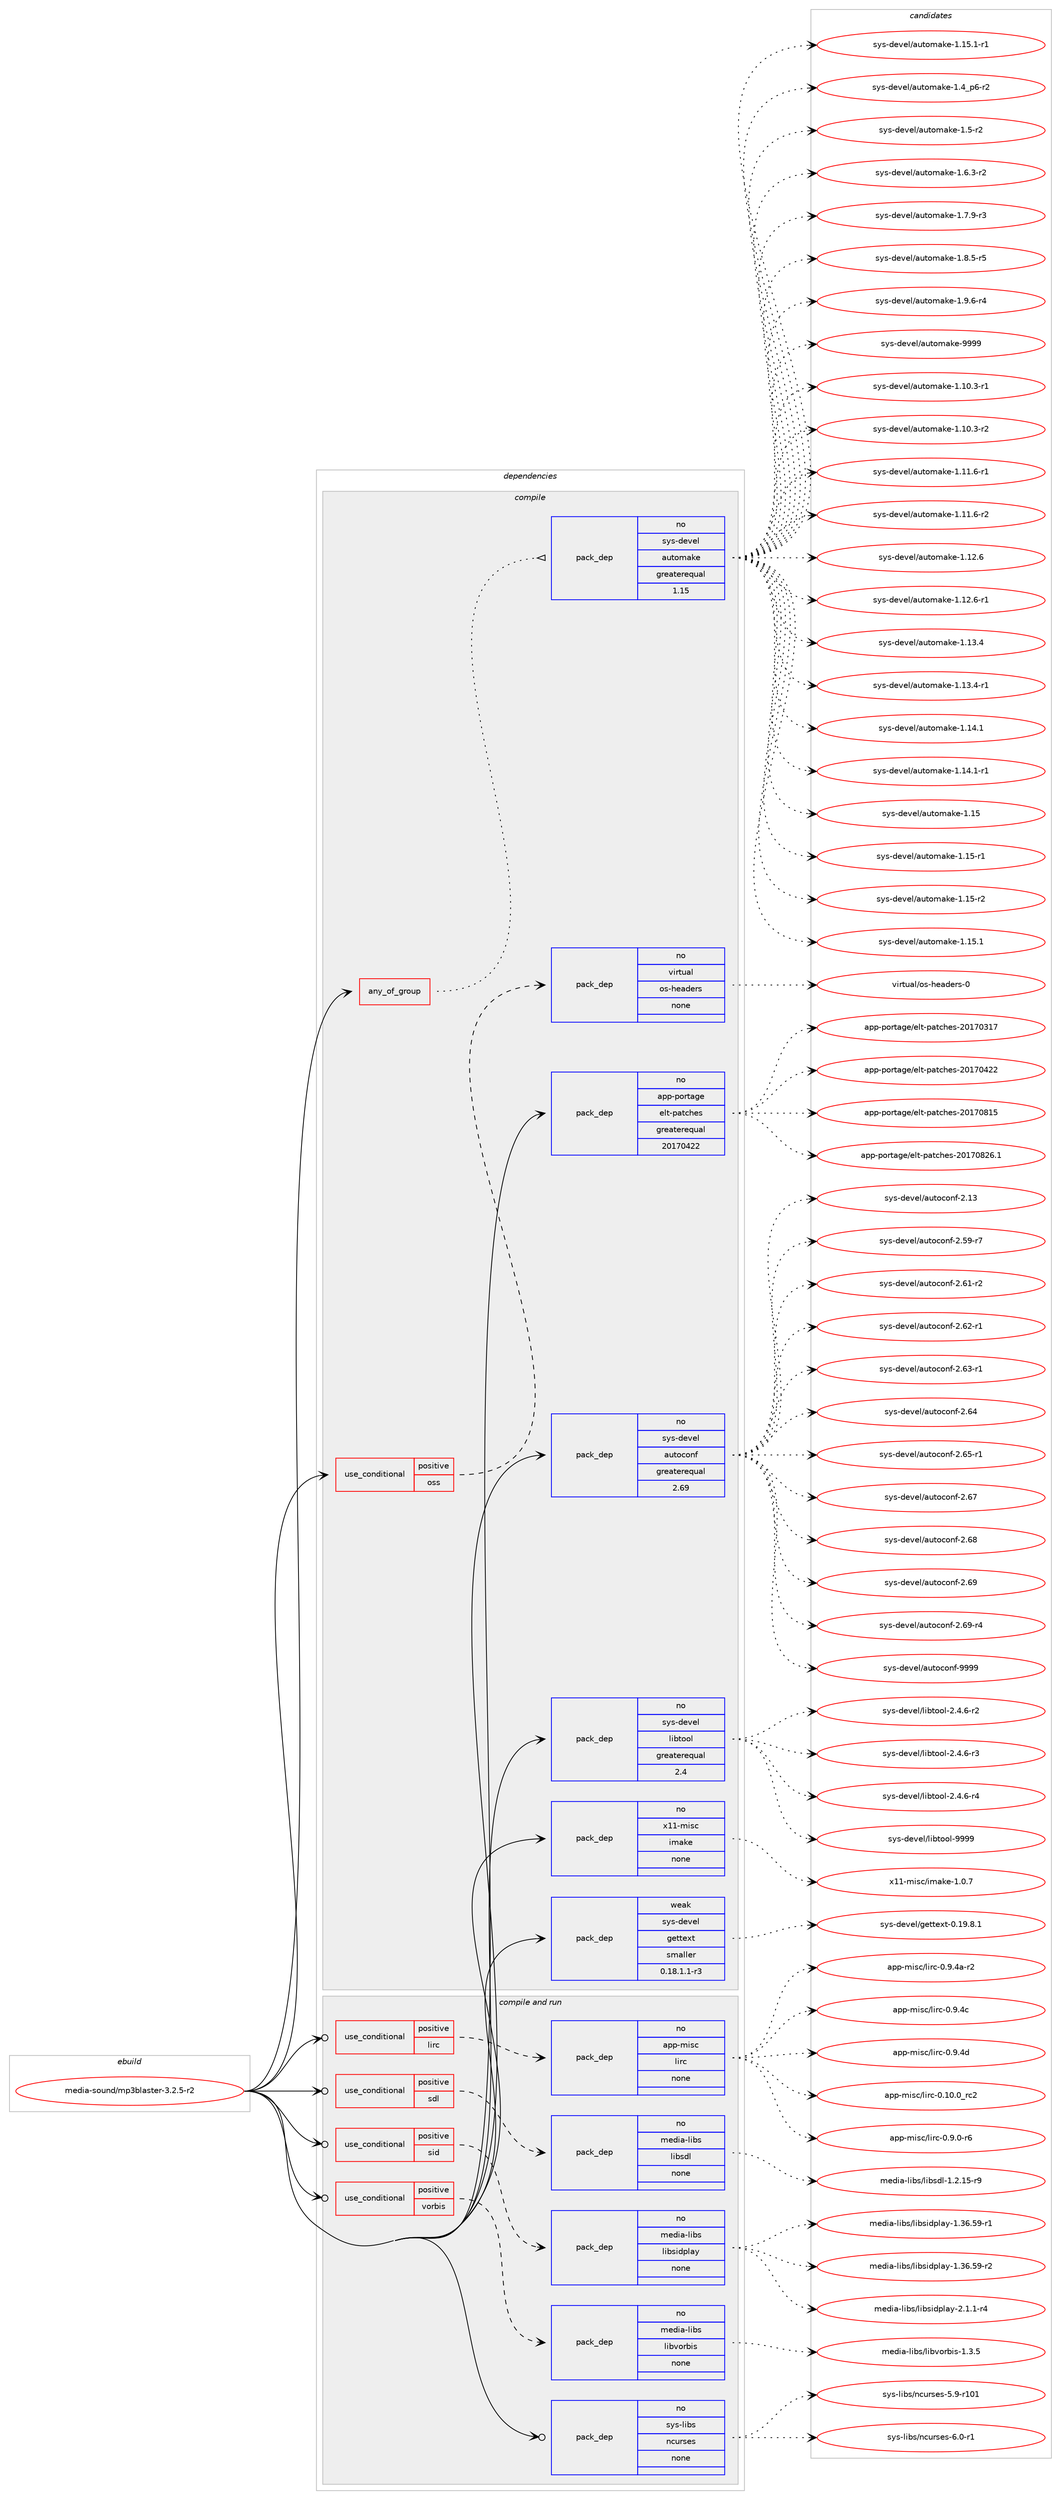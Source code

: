 digraph prolog {

# *************
# Graph options
# *************

newrank=true;
concentrate=true;
compound=true;
graph [rankdir=LR,fontname=Helvetica,fontsize=10,ranksep=1.5];#, ranksep=2.5, nodesep=0.2];
edge  [arrowhead=vee];
node  [fontname=Helvetica,fontsize=10];

# **********
# The ebuild
# **********

subgraph cluster_leftcol {
color=gray;
rank=same;
label=<<i>ebuild</i>>;
id [label="media-sound/mp3blaster-3.2.5-r2", color=red, width=4, href="../media-sound/mp3blaster-3.2.5-r2.svg"];
}

# ****************
# The dependencies
# ****************

subgraph cluster_midcol {
color=gray;
label=<<i>dependencies</i>>;
subgraph cluster_compile {
fillcolor="#eeeeee";
style=filled;
label=<<i>compile</i>>;
subgraph any6002 {
dependency382831 [label=<<TABLE BORDER="0" CELLBORDER="1" CELLSPACING="0" CELLPADDING="4"><TR><TD CELLPADDING="10">any_of_group</TD></TR></TABLE>>, shape=none, color=red];subgraph pack282888 {
dependency382832 [label=<<TABLE BORDER="0" CELLBORDER="1" CELLSPACING="0" CELLPADDING="4" WIDTH="220"><TR><TD ROWSPAN="6" CELLPADDING="30">pack_dep</TD></TR><TR><TD WIDTH="110">no</TD></TR><TR><TD>sys-devel</TD></TR><TR><TD>automake</TD></TR><TR><TD>greaterequal</TD></TR><TR><TD>1.15</TD></TR></TABLE>>, shape=none, color=blue];
}
dependency382831:e -> dependency382832:w [weight=20,style="dotted",arrowhead="oinv"];
}
id:e -> dependency382831:w [weight=20,style="solid",arrowhead="vee"];
subgraph cond93780 {
dependency382833 [label=<<TABLE BORDER="0" CELLBORDER="1" CELLSPACING="0" CELLPADDING="4"><TR><TD ROWSPAN="3" CELLPADDING="10">use_conditional</TD></TR><TR><TD>positive</TD></TR><TR><TD>oss</TD></TR></TABLE>>, shape=none, color=red];
subgraph pack282889 {
dependency382834 [label=<<TABLE BORDER="0" CELLBORDER="1" CELLSPACING="0" CELLPADDING="4" WIDTH="220"><TR><TD ROWSPAN="6" CELLPADDING="30">pack_dep</TD></TR><TR><TD WIDTH="110">no</TD></TR><TR><TD>virtual</TD></TR><TR><TD>os-headers</TD></TR><TR><TD>none</TD></TR><TR><TD></TD></TR></TABLE>>, shape=none, color=blue];
}
dependency382833:e -> dependency382834:w [weight=20,style="dashed",arrowhead="vee"];
}
id:e -> dependency382833:w [weight=20,style="solid",arrowhead="vee"];
subgraph pack282890 {
dependency382835 [label=<<TABLE BORDER="0" CELLBORDER="1" CELLSPACING="0" CELLPADDING="4" WIDTH="220"><TR><TD ROWSPAN="6" CELLPADDING="30">pack_dep</TD></TR><TR><TD WIDTH="110">no</TD></TR><TR><TD>app-portage</TD></TR><TR><TD>elt-patches</TD></TR><TR><TD>greaterequal</TD></TR><TR><TD>20170422</TD></TR></TABLE>>, shape=none, color=blue];
}
id:e -> dependency382835:w [weight=20,style="solid",arrowhead="vee"];
subgraph pack282891 {
dependency382836 [label=<<TABLE BORDER="0" CELLBORDER="1" CELLSPACING="0" CELLPADDING="4" WIDTH="220"><TR><TD ROWSPAN="6" CELLPADDING="30">pack_dep</TD></TR><TR><TD WIDTH="110">no</TD></TR><TR><TD>sys-devel</TD></TR><TR><TD>autoconf</TD></TR><TR><TD>greaterequal</TD></TR><TR><TD>2.69</TD></TR></TABLE>>, shape=none, color=blue];
}
id:e -> dependency382836:w [weight=20,style="solid",arrowhead="vee"];
subgraph pack282892 {
dependency382837 [label=<<TABLE BORDER="0" CELLBORDER="1" CELLSPACING="0" CELLPADDING="4" WIDTH="220"><TR><TD ROWSPAN="6" CELLPADDING="30">pack_dep</TD></TR><TR><TD WIDTH="110">no</TD></TR><TR><TD>sys-devel</TD></TR><TR><TD>libtool</TD></TR><TR><TD>greaterequal</TD></TR><TR><TD>2.4</TD></TR></TABLE>>, shape=none, color=blue];
}
id:e -> dependency382837:w [weight=20,style="solid",arrowhead="vee"];
subgraph pack282893 {
dependency382838 [label=<<TABLE BORDER="0" CELLBORDER="1" CELLSPACING="0" CELLPADDING="4" WIDTH="220"><TR><TD ROWSPAN="6" CELLPADDING="30">pack_dep</TD></TR><TR><TD WIDTH="110">no</TD></TR><TR><TD>x11-misc</TD></TR><TR><TD>imake</TD></TR><TR><TD>none</TD></TR><TR><TD></TD></TR></TABLE>>, shape=none, color=blue];
}
id:e -> dependency382838:w [weight=20,style="solid",arrowhead="vee"];
subgraph pack282894 {
dependency382839 [label=<<TABLE BORDER="0" CELLBORDER="1" CELLSPACING="0" CELLPADDING="4" WIDTH="220"><TR><TD ROWSPAN="6" CELLPADDING="30">pack_dep</TD></TR><TR><TD WIDTH="110">weak</TD></TR><TR><TD>sys-devel</TD></TR><TR><TD>gettext</TD></TR><TR><TD>smaller</TD></TR><TR><TD>0.18.1.1-r3</TD></TR></TABLE>>, shape=none, color=blue];
}
id:e -> dependency382839:w [weight=20,style="solid",arrowhead="vee"];
}
subgraph cluster_compileandrun {
fillcolor="#eeeeee";
style=filled;
label=<<i>compile and run</i>>;
subgraph cond93781 {
dependency382840 [label=<<TABLE BORDER="0" CELLBORDER="1" CELLSPACING="0" CELLPADDING="4"><TR><TD ROWSPAN="3" CELLPADDING="10">use_conditional</TD></TR><TR><TD>positive</TD></TR><TR><TD>lirc</TD></TR></TABLE>>, shape=none, color=red];
subgraph pack282895 {
dependency382841 [label=<<TABLE BORDER="0" CELLBORDER="1" CELLSPACING="0" CELLPADDING="4" WIDTH="220"><TR><TD ROWSPAN="6" CELLPADDING="30">pack_dep</TD></TR><TR><TD WIDTH="110">no</TD></TR><TR><TD>app-misc</TD></TR><TR><TD>lirc</TD></TR><TR><TD>none</TD></TR><TR><TD></TD></TR></TABLE>>, shape=none, color=blue];
}
dependency382840:e -> dependency382841:w [weight=20,style="dashed",arrowhead="vee"];
}
id:e -> dependency382840:w [weight=20,style="solid",arrowhead="odotvee"];
subgraph cond93782 {
dependency382842 [label=<<TABLE BORDER="0" CELLBORDER="1" CELLSPACING="0" CELLPADDING="4"><TR><TD ROWSPAN="3" CELLPADDING="10">use_conditional</TD></TR><TR><TD>positive</TD></TR><TR><TD>sdl</TD></TR></TABLE>>, shape=none, color=red];
subgraph pack282896 {
dependency382843 [label=<<TABLE BORDER="0" CELLBORDER="1" CELLSPACING="0" CELLPADDING="4" WIDTH="220"><TR><TD ROWSPAN="6" CELLPADDING="30">pack_dep</TD></TR><TR><TD WIDTH="110">no</TD></TR><TR><TD>media-libs</TD></TR><TR><TD>libsdl</TD></TR><TR><TD>none</TD></TR><TR><TD></TD></TR></TABLE>>, shape=none, color=blue];
}
dependency382842:e -> dependency382843:w [weight=20,style="dashed",arrowhead="vee"];
}
id:e -> dependency382842:w [weight=20,style="solid",arrowhead="odotvee"];
subgraph cond93783 {
dependency382844 [label=<<TABLE BORDER="0" CELLBORDER="1" CELLSPACING="0" CELLPADDING="4"><TR><TD ROWSPAN="3" CELLPADDING="10">use_conditional</TD></TR><TR><TD>positive</TD></TR><TR><TD>sid</TD></TR></TABLE>>, shape=none, color=red];
subgraph pack282897 {
dependency382845 [label=<<TABLE BORDER="0" CELLBORDER="1" CELLSPACING="0" CELLPADDING="4" WIDTH="220"><TR><TD ROWSPAN="6" CELLPADDING="30">pack_dep</TD></TR><TR><TD WIDTH="110">no</TD></TR><TR><TD>media-libs</TD></TR><TR><TD>libsidplay</TD></TR><TR><TD>none</TD></TR><TR><TD></TD></TR></TABLE>>, shape=none, color=blue];
}
dependency382844:e -> dependency382845:w [weight=20,style="dashed",arrowhead="vee"];
}
id:e -> dependency382844:w [weight=20,style="solid",arrowhead="odotvee"];
subgraph cond93784 {
dependency382846 [label=<<TABLE BORDER="0" CELLBORDER="1" CELLSPACING="0" CELLPADDING="4"><TR><TD ROWSPAN="3" CELLPADDING="10">use_conditional</TD></TR><TR><TD>positive</TD></TR><TR><TD>vorbis</TD></TR></TABLE>>, shape=none, color=red];
subgraph pack282898 {
dependency382847 [label=<<TABLE BORDER="0" CELLBORDER="1" CELLSPACING="0" CELLPADDING="4" WIDTH="220"><TR><TD ROWSPAN="6" CELLPADDING="30">pack_dep</TD></TR><TR><TD WIDTH="110">no</TD></TR><TR><TD>media-libs</TD></TR><TR><TD>libvorbis</TD></TR><TR><TD>none</TD></TR><TR><TD></TD></TR></TABLE>>, shape=none, color=blue];
}
dependency382846:e -> dependency382847:w [weight=20,style="dashed",arrowhead="vee"];
}
id:e -> dependency382846:w [weight=20,style="solid",arrowhead="odotvee"];
subgraph pack282899 {
dependency382848 [label=<<TABLE BORDER="0" CELLBORDER="1" CELLSPACING="0" CELLPADDING="4" WIDTH="220"><TR><TD ROWSPAN="6" CELLPADDING="30">pack_dep</TD></TR><TR><TD WIDTH="110">no</TD></TR><TR><TD>sys-libs</TD></TR><TR><TD>ncurses</TD></TR><TR><TD>none</TD></TR><TR><TD></TD></TR></TABLE>>, shape=none, color=blue];
}
id:e -> dependency382848:w [weight=20,style="solid",arrowhead="odotvee"];
}
subgraph cluster_run {
fillcolor="#eeeeee";
style=filled;
label=<<i>run</i>>;
}
}

# **************
# The candidates
# **************

subgraph cluster_choices {
rank=same;
color=gray;
label=<<i>candidates</i>>;

subgraph choice282888 {
color=black;
nodesep=1;
choice11512111545100101118101108479711711611110997107101454946494846514511449 [label="sys-devel/automake-1.10.3-r1", color=red, width=4,href="../sys-devel/automake-1.10.3-r1.svg"];
choice11512111545100101118101108479711711611110997107101454946494846514511450 [label="sys-devel/automake-1.10.3-r2", color=red, width=4,href="../sys-devel/automake-1.10.3-r2.svg"];
choice11512111545100101118101108479711711611110997107101454946494946544511449 [label="sys-devel/automake-1.11.6-r1", color=red, width=4,href="../sys-devel/automake-1.11.6-r1.svg"];
choice11512111545100101118101108479711711611110997107101454946494946544511450 [label="sys-devel/automake-1.11.6-r2", color=red, width=4,href="../sys-devel/automake-1.11.6-r2.svg"];
choice1151211154510010111810110847971171161111099710710145494649504654 [label="sys-devel/automake-1.12.6", color=red, width=4,href="../sys-devel/automake-1.12.6.svg"];
choice11512111545100101118101108479711711611110997107101454946495046544511449 [label="sys-devel/automake-1.12.6-r1", color=red, width=4,href="../sys-devel/automake-1.12.6-r1.svg"];
choice1151211154510010111810110847971171161111099710710145494649514652 [label="sys-devel/automake-1.13.4", color=red, width=4,href="../sys-devel/automake-1.13.4.svg"];
choice11512111545100101118101108479711711611110997107101454946495146524511449 [label="sys-devel/automake-1.13.4-r1", color=red, width=4,href="../sys-devel/automake-1.13.4-r1.svg"];
choice1151211154510010111810110847971171161111099710710145494649524649 [label="sys-devel/automake-1.14.1", color=red, width=4,href="../sys-devel/automake-1.14.1.svg"];
choice11512111545100101118101108479711711611110997107101454946495246494511449 [label="sys-devel/automake-1.14.1-r1", color=red, width=4,href="../sys-devel/automake-1.14.1-r1.svg"];
choice115121115451001011181011084797117116111109971071014549464953 [label="sys-devel/automake-1.15", color=red, width=4,href="../sys-devel/automake-1.15.svg"];
choice1151211154510010111810110847971171161111099710710145494649534511449 [label="sys-devel/automake-1.15-r1", color=red, width=4,href="../sys-devel/automake-1.15-r1.svg"];
choice1151211154510010111810110847971171161111099710710145494649534511450 [label="sys-devel/automake-1.15-r2", color=red, width=4,href="../sys-devel/automake-1.15-r2.svg"];
choice1151211154510010111810110847971171161111099710710145494649534649 [label="sys-devel/automake-1.15.1", color=red, width=4,href="../sys-devel/automake-1.15.1.svg"];
choice11512111545100101118101108479711711611110997107101454946495346494511449 [label="sys-devel/automake-1.15.1-r1", color=red, width=4,href="../sys-devel/automake-1.15.1-r1.svg"];
choice115121115451001011181011084797117116111109971071014549465295112544511450 [label="sys-devel/automake-1.4_p6-r2", color=red, width=4,href="../sys-devel/automake-1.4_p6-r2.svg"];
choice11512111545100101118101108479711711611110997107101454946534511450 [label="sys-devel/automake-1.5-r2", color=red, width=4,href="../sys-devel/automake-1.5-r2.svg"];
choice115121115451001011181011084797117116111109971071014549465446514511450 [label="sys-devel/automake-1.6.3-r2", color=red, width=4,href="../sys-devel/automake-1.6.3-r2.svg"];
choice115121115451001011181011084797117116111109971071014549465546574511451 [label="sys-devel/automake-1.7.9-r3", color=red, width=4,href="../sys-devel/automake-1.7.9-r3.svg"];
choice115121115451001011181011084797117116111109971071014549465646534511453 [label="sys-devel/automake-1.8.5-r5", color=red, width=4,href="../sys-devel/automake-1.8.5-r5.svg"];
choice115121115451001011181011084797117116111109971071014549465746544511452 [label="sys-devel/automake-1.9.6-r4", color=red, width=4,href="../sys-devel/automake-1.9.6-r4.svg"];
choice115121115451001011181011084797117116111109971071014557575757 [label="sys-devel/automake-9999", color=red, width=4,href="../sys-devel/automake-9999.svg"];
dependency382832:e -> choice11512111545100101118101108479711711611110997107101454946494846514511449:w [style=dotted,weight="100"];
dependency382832:e -> choice11512111545100101118101108479711711611110997107101454946494846514511450:w [style=dotted,weight="100"];
dependency382832:e -> choice11512111545100101118101108479711711611110997107101454946494946544511449:w [style=dotted,weight="100"];
dependency382832:e -> choice11512111545100101118101108479711711611110997107101454946494946544511450:w [style=dotted,weight="100"];
dependency382832:e -> choice1151211154510010111810110847971171161111099710710145494649504654:w [style=dotted,weight="100"];
dependency382832:e -> choice11512111545100101118101108479711711611110997107101454946495046544511449:w [style=dotted,weight="100"];
dependency382832:e -> choice1151211154510010111810110847971171161111099710710145494649514652:w [style=dotted,weight="100"];
dependency382832:e -> choice11512111545100101118101108479711711611110997107101454946495146524511449:w [style=dotted,weight="100"];
dependency382832:e -> choice1151211154510010111810110847971171161111099710710145494649524649:w [style=dotted,weight="100"];
dependency382832:e -> choice11512111545100101118101108479711711611110997107101454946495246494511449:w [style=dotted,weight="100"];
dependency382832:e -> choice115121115451001011181011084797117116111109971071014549464953:w [style=dotted,weight="100"];
dependency382832:e -> choice1151211154510010111810110847971171161111099710710145494649534511449:w [style=dotted,weight="100"];
dependency382832:e -> choice1151211154510010111810110847971171161111099710710145494649534511450:w [style=dotted,weight="100"];
dependency382832:e -> choice1151211154510010111810110847971171161111099710710145494649534649:w [style=dotted,weight="100"];
dependency382832:e -> choice11512111545100101118101108479711711611110997107101454946495346494511449:w [style=dotted,weight="100"];
dependency382832:e -> choice115121115451001011181011084797117116111109971071014549465295112544511450:w [style=dotted,weight="100"];
dependency382832:e -> choice11512111545100101118101108479711711611110997107101454946534511450:w [style=dotted,weight="100"];
dependency382832:e -> choice115121115451001011181011084797117116111109971071014549465446514511450:w [style=dotted,weight="100"];
dependency382832:e -> choice115121115451001011181011084797117116111109971071014549465546574511451:w [style=dotted,weight="100"];
dependency382832:e -> choice115121115451001011181011084797117116111109971071014549465646534511453:w [style=dotted,weight="100"];
dependency382832:e -> choice115121115451001011181011084797117116111109971071014549465746544511452:w [style=dotted,weight="100"];
dependency382832:e -> choice115121115451001011181011084797117116111109971071014557575757:w [style=dotted,weight="100"];
}
subgraph choice282889 {
color=black;
nodesep=1;
choice118105114116117971084711111545104101971001011141154548 [label="virtual/os-headers-0", color=red, width=4,href="../virtual/os-headers-0.svg"];
dependency382834:e -> choice118105114116117971084711111545104101971001011141154548:w [style=dotted,weight="100"];
}
subgraph choice282890 {
color=black;
nodesep=1;
choice97112112451121111141169710310147101108116451129711699104101115455048495548514955 [label="app-portage/elt-patches-20170317", color=red, width=4,href="../app-portage/elt-patches-20170317.svg"];
choice97112112451121111141169710310147101108116451129711699104101115455048495548525050 [label="app-portage/elt-patches-20170422", color=red, width=4,href="../app-portage/elt-patches-20170422.svg"];
choice97112112451121111141169710310147101108116451129711699104101115455048495548564953 [label="app-portage/elt-patches-20170815", color=red, width=4,href="../app-portage/elt-patches-20170815.svg"];
choice971121124511211111411697103101471011081164511297116991041011154550484955485650544649 [label="app-portage/elt-patches-20170826.1", color=red, width=4,href="../app-portage/elt-patches-20170826.1.svg"];
dependency382835:e -> choice97112112451121111141169710310147101108116451129711699104101115455048495548514955:w [style=dotted,weight="100"];
dependency382835:e -> choice97112112451121111141169710310147101108116451129711699104101115455048495548525050:w [style=dotted,weight="100"];
dependency382835:e -> choice97112112451121111141169710310147101108116451129711699104101115455048495548564953:w [style=dotted,weight="100"];
dependency382835:e -> choice971121124511211111411697103101471011081164511297116991041011154550484955485650544649:w [style=dotted,weight="100"];
}
subgraph choice282891 {
color=black;
nodesep=1;
choice115121115451001011181011084797117116111991111101024550464951 [label="sys-devel/autoconf-2.13", color=red, width=4,href="../sys-devel/autoconf-2.13.svg"];
choice1151211154510010111810110847971171161119911111010245504653574511455 [label="sys-devel/autoconf-2.59-r7", color=red, width=4,href="../sys-devel/autoconf-2.59-r7.svg"];
choice1151211154510010111810110847971171161119911111010245504654494511450 [label="sys-devel/autoconf-2.61-r2", color=red, width=4,href="../sys-devel/autoconf-2.61-r2.svg"];
choice1151211154510010111810110847971171161119911111010245504654504511449 [label="sys-devel/autoconf-2.62-r1", color=red, width=4,href="../sys-devel/autoconf-2.62-r1.svg"];
choice1151211154510010111810110847971171161119911111010245504654514511449 [label="sys-devel/autoconf-2.63-r1", color=red, width=4,href="../sys-devel/autoconf-2.63-r1.svg"];
choice115121115451001011181011084797117116111991111101024550465452 [label="sys-devel/autoconf-2.64", color=red, width=4,href="../sys-devel/autoconf-2.64.svg"];
choice1151211154510010111810110847971171161119911111010245504654534511449 [label="sys-devel/autoconf-2.65-r1", color=red, width=4,href="../sys-devel/autoconf-2.65-r1.svg"];
choice115121115451001011181011084797117116111991111101024550465455 [label="sys-devel/autoconf-2.67", color=red, width=4,href="../sys-devel/autoconf-2.67.svg"];
choice115121115451001011181011084797117116111991111101024550465456 [label="sys-devel/autoconf-2.68", color=red, width=4,href="../sys-devel/autoconf-2.68.svg"];
choice115121115451001011181011084797117116111991111101024550465457 [label="sys-devel/autoconf-2.69", color=red, width=4,href="../sys-devel/autoconf-2.69.svg"];
choice1151211154510010111810110847971171161119911111010245504654574511452 [label="sys-devel/autoconf-2.69-r4", color=red, width=4,href="../sys-devel/autoconf-2.69-r4.svg"];
choice115121115451001011181011084797117116111991111101024557575757 [label="sys-devel/autoconf-9999", color=red, width=4,href="../sys-devel/autoconf-9999.svg"];
dependency382836:e -> choice115121115451001011181011084797117116111991111101024550464951:w [style=dotted,weight="100"];
dependency382836:e -> choice1151211154510010111810110847971171161119911111010245504653574511455:w [style=dotted,weight="100"];
dependency382836:e -> choice1151211154510010111810110847971171161119911111010245504654494511450:w [style=dotted,weight="100"];
dependency382836:e -> choice1151211154510010111810110847971171161119911111010245504654504511449:w [style=dotted,weight="100"];
dependency382836:e -> choice1151211154510010111810110847971171161119911111010245504654514511449:w [style=dotted,weight="100"];
dependency382836:e -> choice115121115451001011181011084797117116111991111101024550465452:w [style=dotted,weight="100"];
dependency382836:e -> choice1151211154510010111810110847971171161119911111010245504654534511449:w [style=dotted,weight="100"];
dependency382836:e -> choice115121115451001011181011084797117116111991111101024550465455:w [style=dotted,weight="100"];
dependency382836:e -> choice115121115451001011181011084797117116111991111101024550465456:w [style=dotted,weight="100"];
dependency382836:e -> choice115121115451001011181011084797117116111991111101024550465457:w [style=dotted,weight="100"];
dependency382836:e -> choice1151211154510010111810110847971171161119911111010245504654574511452:w [style=dotted,weight="100"];
dependency382836:e -> choice115121115451001011181011084797117116111991111101024557575757:w [style=dotted,weight="100"];
}
subgraph choice282892 {
color=black;
nodesep=1;
choice1151211154510010111810110847108105981161111111084550465246544511450 [label="sys-devel/libtool-2.4.6-r2", color=red, width=4,href="../sys-devel/libtool-2.4.6-r2.svg"];
choice1151211154510010111810110847108105981161111111084550465246544511451 [label="sys-devel/libtool-2.4.6-r3", color=red, width=4,href="../sys-devel/libtool-2.4.6-r3.svg"];
choice1151211154510010111810110847108105981161111111084550465246544511452 [label="sys-devel/libtool-2.4.6-r4", color=red, width=4,href="../sys-devel/libtool-2.4.6-r4.svg"];
choice1151211154510010111810110847108105981161111111084557575757 [label="sys-devel/libtool-9999", color=red, width=4,href="../sys-devel/libtool-9999.svg"];
dependency382837:e -> choice1151211154510010111810110847108105981161111111084550465246544511450:w [style=dotted,weight="100"];
dependency382837:e -> choice1151211154510010111810110847108105981161111111084550465246544511451:w [style=dotted,weight="100"];
dependency382837:e -> choice1151211154510010111810110847108105981161111111084550465246544511452:w [style=dotted,weight="100"];
dependency382837:e -> choice1151211154510010111810110847108105981161111111084557575757:w [style=dotted,weight="100"];
}
subgraph choice282893 {
color=black;
nodesep=1;
choice120494945109105115994710510997107101454946484655 [label="x11-misc/imake-1.0.7", color=red, width=4,href="../x11-misc/imake-1.0.7.svg"];
dependency382838:e -> choice120494945109105115994710510997107101454946484655:w [style=dotted,weight="100"];
}
subgraph choice282894 {
color=black;
nodesep=1;
choice1151211154510010111810110847103101116116101120116454846495746564649 [label="sys-devel/gettext-0.19.8.1", color=red, width=4,href="../sys-devel/gettext-0.19.8.1.svg"];
dependency382839:e -> choice1151211154510010111810110847103101116116101120116454846495746564649:w [style=dotted,weight="100"];
}
subgraph choice282895 {
color=black;
nodesep=1;
choice971121124510910511599471081051149945484649484648951149950 [label="app-misc/lirc-0.10.0_rc2", color=red, width=4,href="../app-misc/lirc-0.10.0_rc2.svg"];
choice97112112451091051159947108105114994548465746484511454 [label="app-misc/lirc-0.9.0-r6", color=red, width=4,href="../app-misc/lirc-0.9.0-r6.svg"];
choice9711211245109105115994710810511499454846574652974511450 [label="app-misc/lirc-0.9.4a-r2", color=red, width=4,href="../app-misc/lirc-0.9.4a-r2.svg"];
choice971121124510910511599471081051149945484657465299 [label="app-misc/lirc-0.9.4c", color=red, width=4,href="../app-misc/lirc-0.9.4c.svg"];
choice9711211245109105115994710810511499454846574652100 [label="app-misc/lirc-0.9.4d", color=red, width=4,href="../app-misc/lirc-0.9.4d.svg"];
dependency382841:e -> choice971121124510910511599471081051149945484649484648951149950:w [style=dotted,weight="100"];
dependency382841:e -> choice97112112451091051159947108105114994548465746484511454:w [style=dotted,weight="100"];
dependency382841:e -> choice9711211245109105115994710810511499454846574652974511450:w [style=dotted,weight="100"];
dependency382841:e -> choice971121124510910511599471081051149945484657465299:w [style=dotted,weight="100"];
dependency382841:e -> choice9711211245109105115994710810511499454846574652100:w [style=dotted,weight="100"];
}
subgraph choice282896 {
color=black;
nodesep=1;
choice1091011001059745108105981154710810598115100108454946504649534511457 [label="media-libs/libsdl-1.2.15-r9", color=red, width=4,href="../media-libs/libsdl-1.2.15-r9.svg"];
dependency382843:e -> choice1091011001059745108105981154710810598115100108454946504649534511457:w [style=dotted,weight="100"];
}
subgraph choice282897 {
color=black;
nodesep=1;
choice10910110010597451081059811547108105981151051001121089712145494651544653574511449 [label="media-libs/libsidplay-1.36.59-r1", color=red, width=4,href="../media-libs/libsidplay-1.36.59-r1.svg"];
choice10910110010597451081059811547108105981151051001121089712145494651544653574511450 [label="media-libs/libsidplay-1.36.59-r2", color=red, width=4,href="../media-libs/libsidplay-1.36.59-r2.svg"];
choice1091011001059745108105981154710810598115105100112108971214550464946494511452 [label="media-libs/libsidplay-2.1.1-r4", color=red, width=4,href="../media-libs/libsidplay-2.1.1-r4.svg"];
dependency382845:e -> choice10910110010597451081059811547108105981151051001121089712145494651544653574511449:w [style=dotted,weight="100"];
dependency382845:e -> choice10910110010597451081059811547108105981151051001121089712145494651544653574511450:w [style=dotted,weight="100"];
dependency382845:e -> choice1091011001059745108105981154710810598115105100112108971214550464946494511452:w [style=dotted,weight="100"];
}
subgraph choice282898 {
color=black;
nodesep=1;
choice109101100105974510810598115471081059811811111498105115454946514653 [label="media-libs/libvorbis-1.3.5", color=red, width=4,href="../media-libs/libvorbis-1.3.5.svg"];
dependency382847:e -> choice109101100105974510810598115471081059811811111498105115454946514653:w [style=dotted,weight="100"];
}
subgraph choice282899 {
color=black;
nodesep=1;
choice115121115451081059811547110991171141151011154553465745114494849 [label="sys-libs/ncurses-5.9-r101", color=red, width=4,href="../sys-libs/ncurses-5.9-r101.svg"];
choice11512111545108105981154711099117114115101115455446484511449 [label="sys-libs/ncurses-6.0-r1", color=red, width=4,href="../sys-libs/ncurses-6.0-r1.svg"];
dependency382848:e -> choice115121115451081059811547110991171141151011154553465745114494849:w [style=dotted,weight="100"];
dependency382848:e -> choice11512111545108105981154711099117114115101115455446484511449:w [style=dotted,weight="100"];
}
}

}
